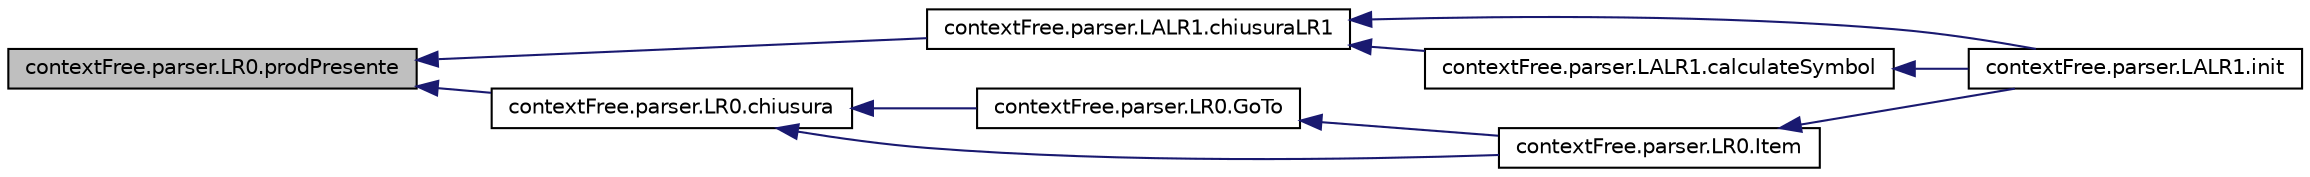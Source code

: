digraph G
{
  edge [fontname="Helvetica",fontsize="10",labelfontname="Helvetica",labelfontsize="10"];
  node [fontname="Helvetica",fontsize="10",shape=record];
  rankdir="LR";
  Node1 [label="contextFree.parser.LR0.prodPresente",height=0.2,width=0.4,color="black", fillcolor="grey75", style="filled" fontcolor="black"];
  Node1 -> Node2 [dir="back",color="midnightblue",fontsize="10",style="solid"];
  Node2 [label="contextFree.parser.LALR1.chiusuraLR1",height=0.2,width=0.4,color="black", fillcolor="white", style="filled",URL="$classcontext_free_1_1parser_1_1_l_a_l_r1.html#ac711dbbc2be25d15c1a8aade7579e94e",tooltip="Passed a list of production I that form the kernel of a state, return closing it, and the lookahead s..."];
  Node2 -> Node3 [dir="back",color="midnightblue",fontsize="10",style="solid"];
  Node3 [label="contextFree.parser.LALR1.init",height=0.2,width=0.4,color="black", fillcolor="white", style="filled",URL="$classcontext_free_1_1parser_1_1_l_a_l_r1.html#a7618cff4af4edfffb9a538a7cb1e79cf",tooltip="Initialize the LALR(1) automaton from LR0 automaton."];
  Node2 -> Node4 [dir="back",color="midnightblue",fontsize="10",style="solid"];
  Node4 [label="contextFree.parser.LALR1.calculateSymbol",height=0.2,width=0.4,color="black", fillcolor="white", style="filled",URL="$classcontext_free_1_1parser_1_1_l_a_l_r1.html#aeec32b5c83e031225114f46ac377f804",tooltip="Calculate one step of lookahead symbol from an automaton with the algorithm of spontaneous generation..."];
  Node4 -> Node3 [dir="back",color="midnightblue",fontsize="10",style="solid"];
  Node1 -> Node5 [dir="back",color="midnightblue",fontsize="10",style="solid"];
  Node5 [label="contextFree.parser.LR0.chiusura",height=0.2,width=0.4,color="black", fillcolor="white", style="filled",URL="$classcontext_free_1_1parser_1_1_l_r0.html#aa0e8369b6e2db7489437ad8a6f217d22",tooltip="*I passed a list of production that form the kernel of a state, return closing it"];
  Node5 -> Node6 [dir="back",color="midnightblue",fontsize="10",style="solid"];
  Node6 [label="contextFree.parser.LR0.GoTo",height=0.2,width=0.4,color="black", fillcolor="white", style="filled",URL="$classcontext_free_1_1parser_1_1_l_r0.html#aea1ecb06a1880a8bc5eeb4efcca0ecea",tooltip="Passed a state and the symbol that follows the point, returns the kernel of the new state with the re..."];
  Node6 -> Node7 [dir="back",color="midnightblue",fontsize="10",style="solid"];
  Node7 [label="contextFree.parser.LR0.Item",height=0.2,width=0.4,color="black", fillcolor="white", style="filled",URL="$classcontext_free_1_1parser_1_1_l_r0.html#aa96d752420b690ccbbc9fad67691f36a",tooltip="given a grammar G we calculate the associated grammar augmented by adding the production S &#39;:: =..."];
  Node7 -> Node3 [dir="back",color="midnightblue",fontsize="10",style="solid"];
  Node5 -> Node7 [dir="back",color="midnightblue",fontsize="10",style="solid"];
}
